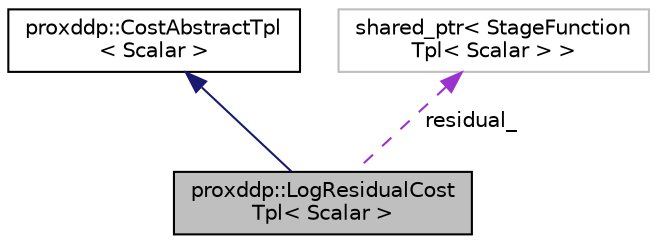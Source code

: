digraph "proxddp::LogResidualCostTpl&lt; Scalar &gt;"
{
 // LATEX_PDF_SIZE
  bgcolor="transparent";
  edge [fontname="Helvetica",fontsize="10",labelfontname="Helvetica",labelfontsize="10"];
  node [fontname="Helvetica",fontsize="10",shape=record];
  Node1 [label="proxddp::LogResidualCost\lTpl\< Scalar \>",height=0.2,width=0.4,color="black", fillcolor="grey75", style="filled", fontcolor="black",tooltip="Log-barrier of an underlying cost function."];
  Node2 -> Node1 [dir="back",color="midnightblue",fontsize="10",style="solid",fontname="Helvetica"];
  Node2 [label="proxddp::CostAbstractTpl\l\< Scalar \>",height=0.2,width=0.4,color="black",URL="$structproxddp_1_1CostAbstractTpl.html",tooltip=" "];
  Node3 -> Node1 [dir="back",color="darkorchid3",fontsize="10",style="dashed",label=" residual_" ,fontname="Helvetica"];
  Node3 [label="shared_ptr\< StageFunction\lTpl\< Scalar \> \>",height=0.2,width=0.4,color="grey75",tooltip=" "];
}
